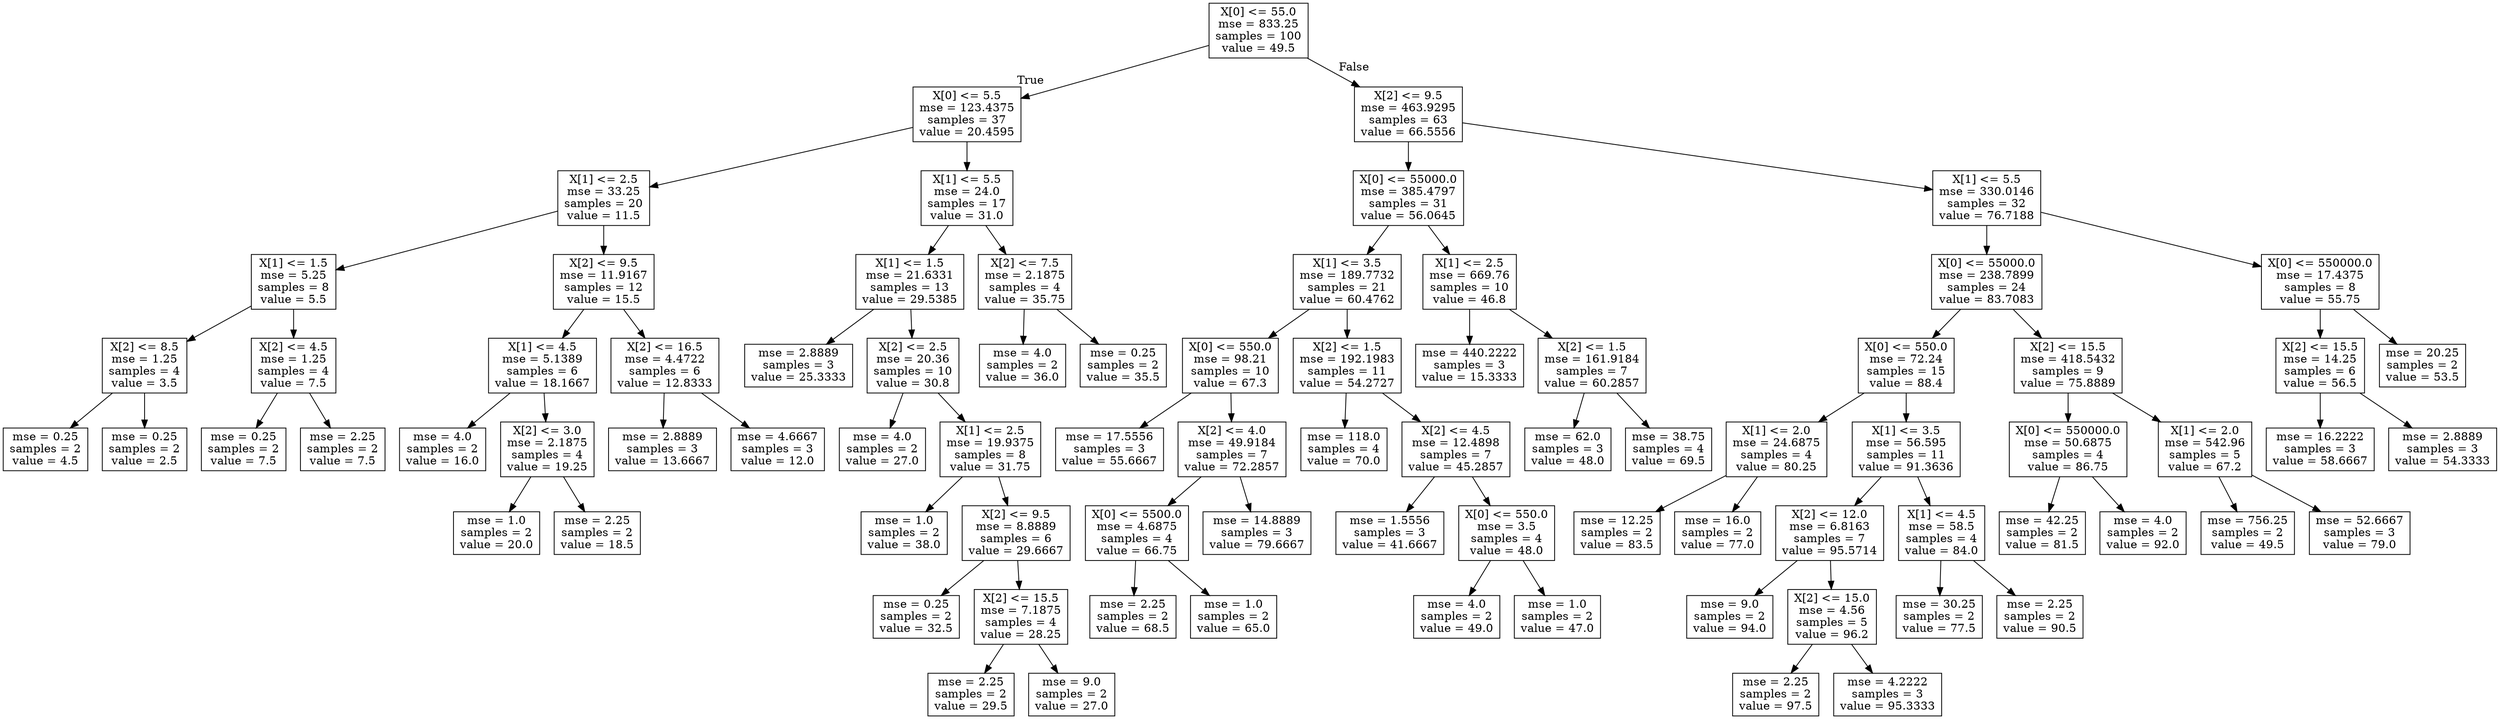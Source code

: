 digraph Tree {
node [shape=box] ;
0 [label="X[0] <= 55.0\nmse = 833.25\nsamples = 100\nvalue = 49.5"] ;
1 [label="X[0] <= 5.5\nmse = 123.4375\nsamples = 37\nvalue = 20.4595"] ;
0 -> 1 [labeldistance=2.5, labelangle=45, headlabel="True"] ;
2 [label="X[1] <= 2.5\nmse = 33.25\nsamples = 20\nvalue = 11.5"] ;
1 -> 2 ;
3 [label="X[1] <= 1.5\nmse = 5.25\nsamples = 8\nvalue = 5.5"] ;
2 -> 3 ;
4 [label="X[2] <= 8.5\nmse = 1.25\nsamples = 4\nvalue = 3.5"] ;
3 -> 4 ;
5 [label="mse = 0.25\nsamples = 2\nvalue = 4.5"] ;
4 -> 5 ;
6 [label="mse = 0.25\nsamples = 2\nvalue = 2.5"] ;
4 -> 6 ;
7 [label="X[2] <= 4.5\nmse = 1.25\nsamples = 4\nvalue = 7.5"] ;
3 -> 7 ;
8 [label="mse = 0.25\nsamples = 2\nvalue = 7.5"] ;
7 -> 8 ;
9 [label="mse = 2.25\nsamples = 2\nvalue = 7.5"] ;
7 -> 9 ;
10 [label="X[2] <= 9.5\nmse = 11.9167\nsamples = 12\nvalue = 15.5"] ;
2 -> 10 ;
11 [label="X[1] <= 4.5\nmse = 5.1389\nsamples = 6\nvalue = 18.1667"] ;
10 -> 11 ;
12 [label="mse = 4.0\nsamples = 2\nvalue = 16.0"] ;
11 -> 12 ;
13 [label="X[2] <= 3.0\nmse = 2.1875\nsamples = 4\nvalue = 19.25"] ;
11 -> 13 ;
14 [label="mse = 1.0\nsamples = 2\nvalue = 20.0"] ;
13 -> 14 ;
15 [label="mse = 2.25\nsamples = 2\nvalue = 18.5"] ;
13 -> 15 ;
16 [label="X[2] <= 16.5\nmse = 4.4722\nsamples = 6\nvalue = 12.8333"] ;
10 -> 16 ;
17 [label="mse = 2.8889\nsamples = 3\nvalue = 13.6667"] ;
16 -> 17 ;
18 [label="mse = 4.6667\nsamples = 3\nvalue = 12.0"] ;
16 -> 18 ;
19 [label="X[1] <= 5.5\nmse = 24.0\nsamples = 17\nvalue = 31.0"] ;
1 -> 19 ;
20 [label="X[1] <= 1.5\nmse = 21.6331\nsamples = 13\nvalue = 29.5385"] ;
19 -> 20 ;
21 [label="mse = 2.8889\nsamples = 3\nvalue = 25.3333"] ;
20 -> 21 ;
22 [label="X[2] <= 2.5\nmse = 20.36\nsamples = 10\nvalue = 30.8"] ;
20 -> 22 ;
23 [label="mse = 4.0\nsamples = 2\nvalue = 27.0"] ;
22 -> 23 ;
24 [label="X[1] <= 2.5\nmse = 19.9375\nsamples = 8\nvalue = 31.75"] ;
22 -> 24 ;
25 [label="mse = 1.0\nsamples = 2\nvalue = 38.0"] ;
24 -> 25 ;
26 [label="X[2] <= 9.5\nmse = 8.8889\nsamples = 6\nvalue = 29.6667"] ;
24 -> 26 ;
27 [label="mse = 0.25\nsamples = 2\nvalue = 32.5"] ;
26 -> 27 ;
28 [label="X[2] <= 15.5\nmse = 7.1875\nsamples = 4\nvalue = 28.25"] ;
26 -> 28 ;
29 [label="mse = 2.25\nsamples = 2\nvalue = 29.5"] ;
28 -> 29 ;
30 [label="mse = 9.0\nsamples = 2\nvalue = 27.0"] ;
28 -> 30 ;
31 [label="X[2] <= 7.5\nmse = 2.1875\nsamples = 4\nvalue = 35.75"] ;
19 -> 31 ;
32 [label="mse = 4.0\nsamples = 2\nvalue = 36.0"] ;
31 -> 32 ;
33 [label="mse = 0.25\nsamples = 2\nvalue = 35.5"] ;
31 -> 33 ;
34 [label="X[2] <= 9.5\nmse = 463.9295\nsamples = 63\nvalue = 66.5556"] ;
0 -> 34 [labeldistance=2.5, labelangle=-45, headlabel="False"] ;
35 [label="X[0] <= 55000.0\nmse = 385.4797\nsamples = 31\nvalue = 56.0645"] ;
34 -> 35 ;
36 [label="X[1] <= 3.5\nmse = 189.7732\nsamples = 21\nvalue = 60.4762"] ;
35 -> 36 ;
37 [label="X[0] <= 550.0\nmse = 98.21\nsamples = 10\nvalue = 67.3"] ;
36 -> 37 ;
38 [label="mse = 17.5556\nsamples = 3\nvalue = 55.6667"] ;
37 -> 38 ;
39 [label="X[2] <= 4.0\nmse = 49.9184\nsamples = 7\nvalue = 72.2857"] ;
37 -> 39 ;
40 [label="X[0] <= 5500.0\nmse = 4.6875\nsamples = 4\nvalue = 66.75"] ;
39 -> 40 ;
41 [label="mse = 2.25\nsamples = 2\nvalue = 68.5"] ;
40 -> 41 ;
42 [label="mse = 1.0\nsamples = 2\nvalue = 65.0"] ;
40 -> 42 ;
43 [label="mse = 14.8889\nsamples = 3\nvalue = 79.6667"] ;
39 -> 43 ;
44 [label="X[2] <= 1.5\nmse = 192.1983\nsamples = 11\nvalue = 54.2727"] ;
36 -> 44 ;
45 [label="mse = 118.0\nsamples = 4\nvalue = 70.0"] ;
44 -> 45 ;
46 [label="X[2] <= 4.5\nmse = 12.4898\nsamples = 7\nvalue = 45.2857"] ;
44 -> 46 ;
47 [label="mse = 1.5556\nsamples = 3\nvalue = 41.6667"] ;
46 -> 47 ;
48 [label="X[0] <= 550.0\nmse = 3.5\nsamples = 4\nvalue = 48.0"] ;
46 -> 48 ;
49 [label="mse = 4.0\nsamples = 2\nvalue = 49.0"] ;
48 -> 49 ;
50 [label="mse = 1.0\nsamples = 2\nvalue = 47.0"] ;
48 -> 50 ;
51 [label="X[1] <= 2.5\nmse = 669.76\nsamples = 10\nvalue = 46.8"] ;
35 -> 51 ;
52 [label="mse = 440.2222\nsamples = 3\nvalue = 15.3333"] ;
51 -> 52 ;
53 [label="X[2] <= 1.5\nmse = 161.9184\nsamples = 7\nvalue = 60.2857"] ;
51 -> 53 ;
54 [label="mse = 62.0\nsamples = 3\nvalue = 48.0"] ;
53 -> 54 ;
55 [label="mse = 38.75\nsamples = 4\nvalue = 69.5"] ;
53 -> 55 ;
56 [label="X[1] <= 5.5\nmse = 330.0146\nsamples = 32\nvalue = 76.7188"] ;
34 -> 56 ;
57 [label="X[0] <= 55000.0\nmse = 238.7899\nsamples = 24\nvalue = 83.7083"] ;
56 -> 57 ;
58 [label="X[0] <= 550.0\nmse = 72.24\nsamples = 15\nvalue = 88.4"] ;
57 -> 58 ;
59 [label="X[1] <= 2.0\nmse = 24.6875\nsamples = 4\nvalue = 80.25"] ;
58 -> 59 ;
60 [label="mse = 12.25\nsamples = 2\nvalue = 83.5"] ;
59 -> 60 ;
61 [label="mse = 16.0\nsamples = 2\nvalue = 77.0"] ;
59 -> 61 ;
62 [label="X[1] <= 3.5\nmse = 56.595\nsamples = 11\nvalue = 91.3636"] ;
58 -> 62 ;
63 [label="X[2] <= 12.0\nmse = 6.8163\nsamples = 7\nvalue = 95.5714"] ;
62 -> 63 ;
64 [label="mse = 9.0\nsamples = 2\nvalue = 94.0"] ;
63 -> 64 ;
65 [label="X[2] <= 15.0\nmse = 4.56\nsamples = 5\nvalue = 96.2"] ;
63 -> 65 ;
66 [label="mse = 2.25\nsamples = 2\nvalue = 97.5"] ;
65 -> 66 ;
67 [label="mse = 4.2222\nsamples = 3\nvalue = 95.3333"] ;
65 -> 67 ;
68 [label="X[1] <= 4.5\nmse = 58.5\nsamples = 4\nvalue = 84.0"] ;
62 -> 68 ;
69 [label="mse = 30.25\nsamples = 2\nvalue = 77.5"] ;
68 -> 69 ;
70 [label="mse = 2.25\nsamples = 2\nvalue = 90.5"] ;
68 -> 70 ;
71 [label="X[2] <= 15.5\nmse = 418.5432\nsamples = 9\nvalue = 75.8889"] ;
57 -> 71 ;
72 [label="X[0] <= 550000.0\nmse = 50.6875\nsamples = 4\nvalue = 86.75"] ;
71 -> 72 ;
73 [label="mse = 42.25\nsamples = 2\nvalue = 81.5"] ;
72 -> 73 ;
74 [label="mse = 4.0\nsamples = 2\nvalue = 92.0"] ;
72 -> 74 ;
75 [label="X[1] <= 2.0\nmse = 542.96\nsamples = 5\nvalue = 67.2"] ;
71 -> 75 ;
76 [label="mse = 756.25\nsamples = 2\nvalue = 49.5"] ;
75 -> 76 ;
77 [label="mse = 52.6667\nsamples = 3\nvalue = 79.0"] ;
75 -> 77 ;
78 [label="X[0] <= 550000.0\nmse = 17.4375\nsamples = 8\nvalue = 55.75"] ;
56 -> 78 ;
79 [label="X[2] <= 15.5\nmse = 14.25\nsamples = 6\nvalue = 56.5"] ;
78 -> 79 ;
80 [label="mse = 16.2222\nsamples = 3\nvalue = 58.6667"] ;
79 -> 80 ;
81 [label="mse = 2.8889\nsamples = 3\nvalue = 54.3333"] ;
79 -> 81 ;
82 [label="mse = 20.25\nsamples = 2\nvalue = 53.5"] ;
78 -> 82 ;
}